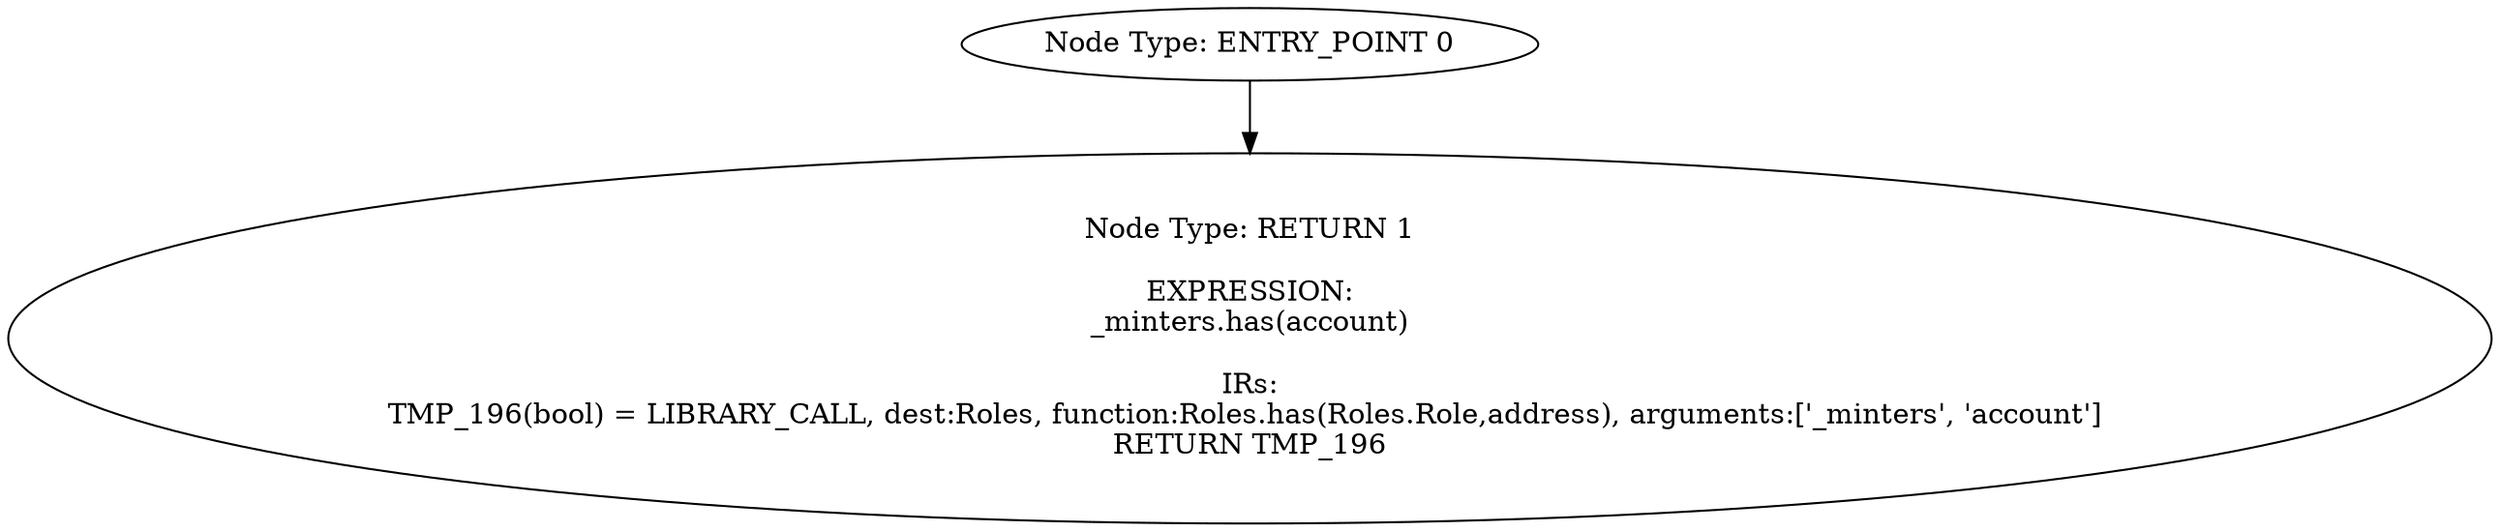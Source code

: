 digraph{
0[label="Node Type: ENTRY_POINT 0
"];
0->1;
1[label="Node Type: RETURN 1

EXPRESSION:
_minters.has(account)

IRs:
TMP_196(bool) = LIBRARY_CALL, dest:Roles, function:Roles.has(Roles.Role,address), arguments:['_minters', 'account'] 
RETURN TMP_196"];
}
